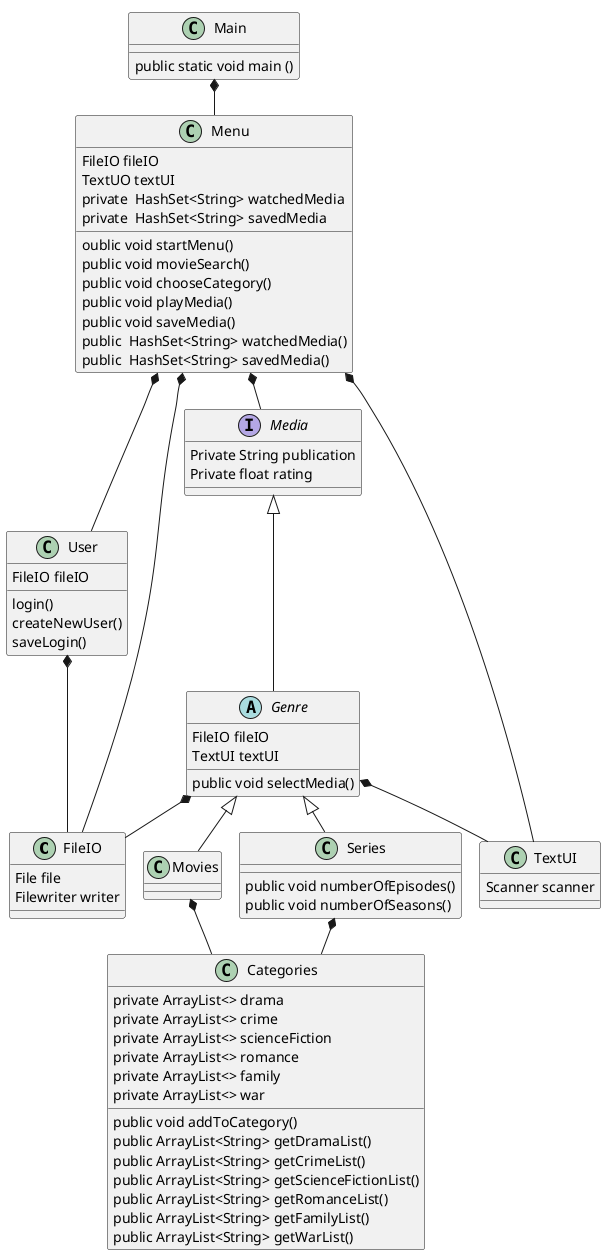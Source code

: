 @startuml
'https://plantuml.com/class-diagram
!pragma layout smetana

interface FileIO
class Movies
class Series
interface Media
class TextUI
class Categories
class User
class Menu
class Main

Abstract class Genre

Media <|--- Genre
Genre <|-- Movies
Genre <|-- Series

Main *-- Menu
Movies *-- Categories
Series *-- Categories
Menu *-- User
Menu *-- Media
Menu *-- FileIO
Menu *-- TextUI
Genre *-- FileIO
Genre *-- TextUI
User *-- FileIO

Abstract class Genre {
FileIO fileIO
TextUI textUI
public void selectMedia()
}

class TextUI
{
Scanner scanner
}

class FileIO {
File file
Filewriter writer
}

class Main {
public static void main ()
}


class Categories {
private ArrayList<> drama
private ArrayList<> crime
private ArrayList<> scienceFiction
private ArrayList<> romance
private ArrayList<> family
private ArrayList<> war

public void addToCategory()
public ArrayList<String> getDramaList()
public ArrayList<String> getCrimeList()
public ArrayList<String> getScienceFictionList()
public ArrayList<String> getRomanceList()
public ArrayList<String> getFamilyList()
public ArrayList<String> getWarList()
}

Interface Media {
Private String publication
Private float rating
}

class Movies{

}

class Series {
public void numberOfEpisodes()
public void numberOfSeasons()
}

class User{
FileIO fileIO
login()
createNewUser()
saveLogin()
}

class Menu {
FileIO fileIO
TextUO textUI
private  HashSet<String> watchedMedia
private  HashSet<String> savedMedia
oublic void startMenu()
public void movieSearch()
public void chooseCategory()
public void playMedia()
public void saveMedia()
public  HashSet<String> watchedMedia()
public  HashSet<String> savedMedia()
}


@enduml